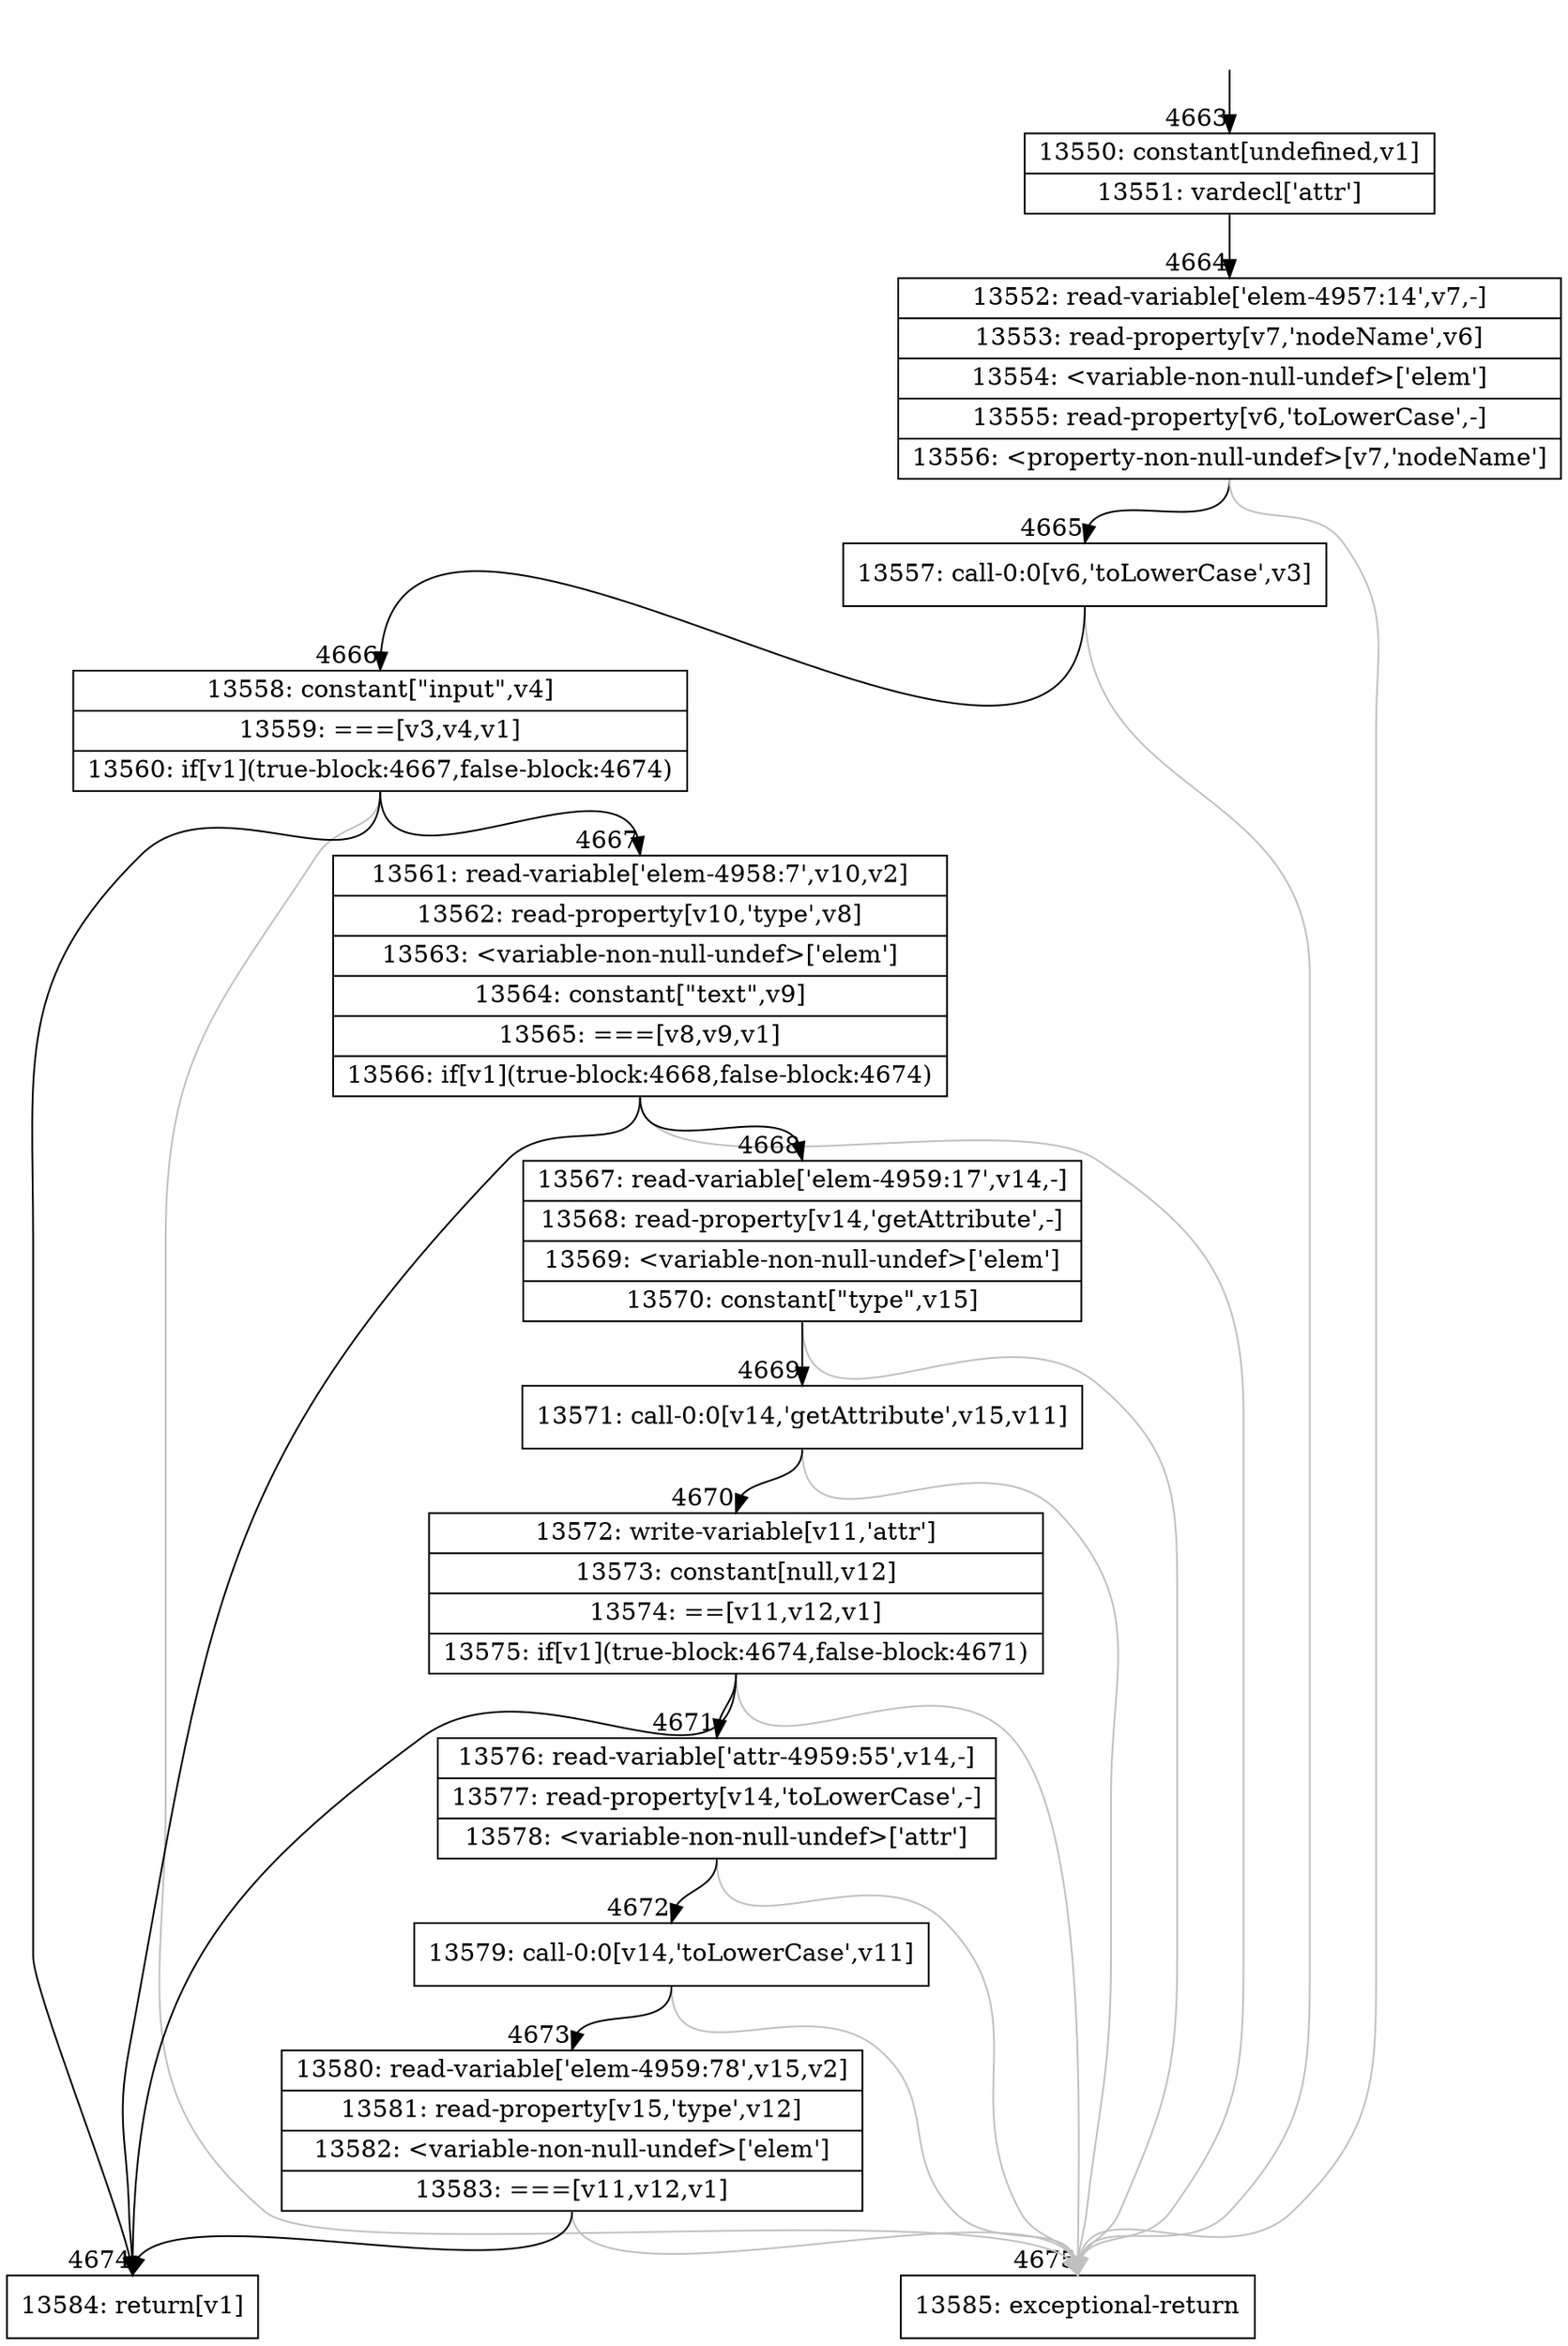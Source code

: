 digraph {
rankdir="TD"
BB_entry310[shape=none,label=""];
BB_entry310 -> BB4663 [tailport=s, headport=n, headlabel="    4663"]
BB4663 [shape=record label="{13550: constant[undefined,v1]|13551: vardecl['attr']}" ] 
BB4663 -> BB4664 [tailport=s, headport=n, headlabel="      4664"]
BB4664 [shape=record label="{13552: read-variable['elem-4957:14',v7,-]|13553: read-property[v7,'nodeName',v6]|13554: \<variable-non-null-undef\>['elem']|13555: read-property[v6,'toLowerCase',-]|13556: \<property-non-null-undef\>[v7,'nodeName']}" ] 
BB4664 -> BB4665 [tailport=s, headport=n, headlabel="      4665"]
BB4664 -> BB4675 [tailport=s, headport=n, color=gray, headlabel="      4675"]
BB4665 [shape=record label="{13557: call-0:0[v6,'toLowerCase',v3]}" ] 
BB4665 -> BB4666 [tailport=s, headport=n, headlabel="      4666"]
BB4665 -> BB4675 [tailport=s, headport=n, color=gray]
BB4666 [shape=record label="{13558: constant[\"input\",v4]|13559: ===[v3,v4,v1]|13560: if[v1](true-block:4667,false-block:4674)}" ] 
BB4666 -> BB4674 [tailport=s, headport=n, headlabel="      4674"]
BB4666 -> BB4667 [tailport=s, headport=n, headlabel="      4667"]
BB4666 -> BB4675 [tailport=s, headport=n, color=gray]
BB4667 [shape=record label="{13561: read-variable['elem-4958:7',v10,v2]|13562: read-property[v10,'type',v8]|13563: \<variable-non-null-undef\>['elem']|13564: constant[\"text\",v9]|13565: ===[v8,v9,v1]|13566: if[v1](true-block:4668,false-block:4674)}" ] 
BB4667 -> BB4674 [tailport=s, headport=n]
BB4667 -> BB4668 [tailport=s, headport=n, headlabel="      4668"]
BB4667 -> BB4675 [tailport=s, headport=n, color=gray]
BB4668 [shape=record label="{13567: read-variable['elem-4959:17',v14,-]|13568: read-property[v14,'getAttribute',-]|13569: \<variable-non-null-undef\>['elem']|13570: constant[\"type\",v15]}" ] 
BB4668 -> BB4669 [tailport=s, headport=n, headlabel="      4669"]
BB4668 -> BB4675 [tailport=s, headport=n, color=gray]
BB4669 [shape=record label="{13571: call-0:0[v14,'getAttribute',v15,v11]}" ] 
BB4669 -> BB4670 [tailport=s, headport=n, headlabel="      4670"]
BB4669 -> BB4675 [tailport=s, headport=n, color=gray]
BB4670 [shape=record label="{13572: write-variable[v11,'attr']|13573: constant[null,v12]|13574: ==[v11,v12,v1]|13575: if[v1](true-block:4674,false-block:4671)}" ] 
BB4670 -> BB4674 [tailport=s, headport=n]
BB4670 -> BB4671 [tailport=s, headport=n, headlabel="      4671"]
BB4670 -> BB4675 [tailport=s, headport=n, color=gray]
BB4671 [shape=record label="{13576: read-variable['attr-4959:55',v14,-]|13577: read-property[v14,'toLowerCase',-]|13578: \<variable-non-null-undef\>['attr']}" ] 
BB4671 -> BB4672 [tailport=s, headport=n, headlabel="      4672"]
BB4671 -> BB4675 [tailport=s, headport=n, color=gray]
BB4672 [shape=record label="{13579: call-0:0[v14,'toLowerCase',v11]}" ] 
BB4672 -> BB4673 [tailport=s, headport=n, headlabel="      4673"]
BB4672 -> BB4675 [tailport=s, headport=n, color=gray]
BB4673 [shape=record label="{13580: read-variable['elem-4959:78',v15,v2]|13581: read-property[v15,'type',v12]|13582: \<variable-non-null-undef\>['elem']|13583: ===[v11,v12,v1]}" ] 
BB4673 -> BB4674 [tailport=s, headport=n]
BB4673 -> BB4675 [tailport=s, headport=n, color=gray]
BB4674 [shape=record label="{13584: return[v1]}" ] 
BB4675 [shape=record label="{13585: exceptional-return}" ] 
}

